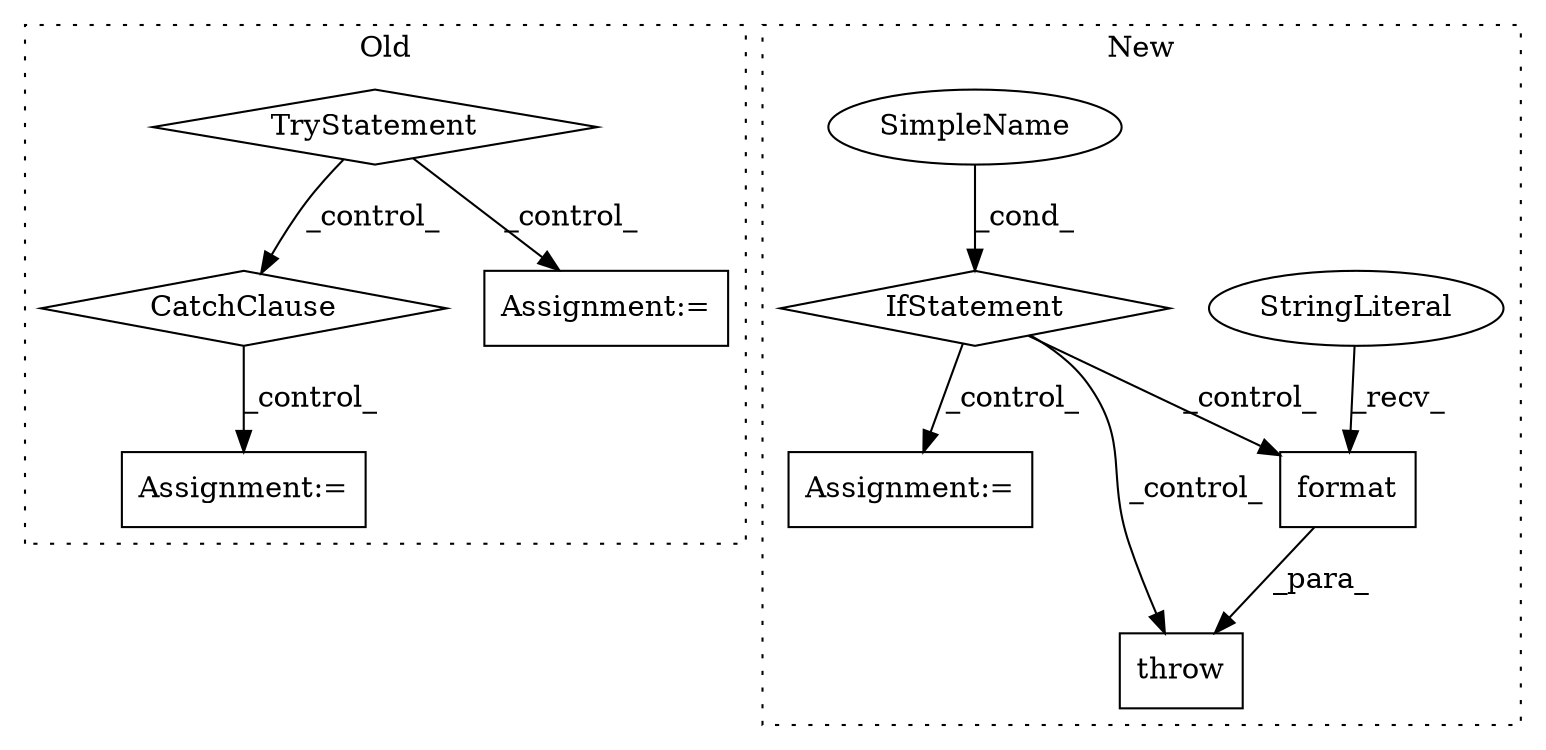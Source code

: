 digraph G {
subgraph cluster0 {
1 [label="TryStatement" a="54" s="2400" l="4" shape="diamond"];
4 [label="CatchClause" a="12" s="2621,2657" l="15,2" shape="diamond"];
8 [label="Assignment:=" a="7" s="2529" l="39" shape="box"];
9 [label="Assignment:=" a="7" s="2692" l="1" shape="box"];
label = "Old";
style="dotted";
}
subgraph cluster1 {
2 [label="format" a="32" s="3806,3835" l="7,1" shape="box"];
3 [label="StringLiteral" a="45" s="3717" l="88" shape="ellipse"];
5 [label="IfStatement" a="25" s="3075,3114" l="4,2" shape="diamond"];
6 [label="SimpleName" a="42" s="" l="" shape="ellipse"];
7 [label="Assignment:=" a="7" s="3307" l="14" shape="box"];
10 [label="throw" a="53" s="3701" l="6" shape="box"];
label = "New";
style="dotted";
}
1 -> 4 [label="_control_"];
1 -> 8 [label="_control_"];
2 -> 10 [label="_para_"];
3 -> 2 [label="_recv_"];
4 -> 9 [label="_control_"];
5 -> 10 [label="_control_"];
5 -> 7 [label="_control_"];
5 -> 2 [label="_control_"];
6 -> 5 [label="_cond_"];
}
